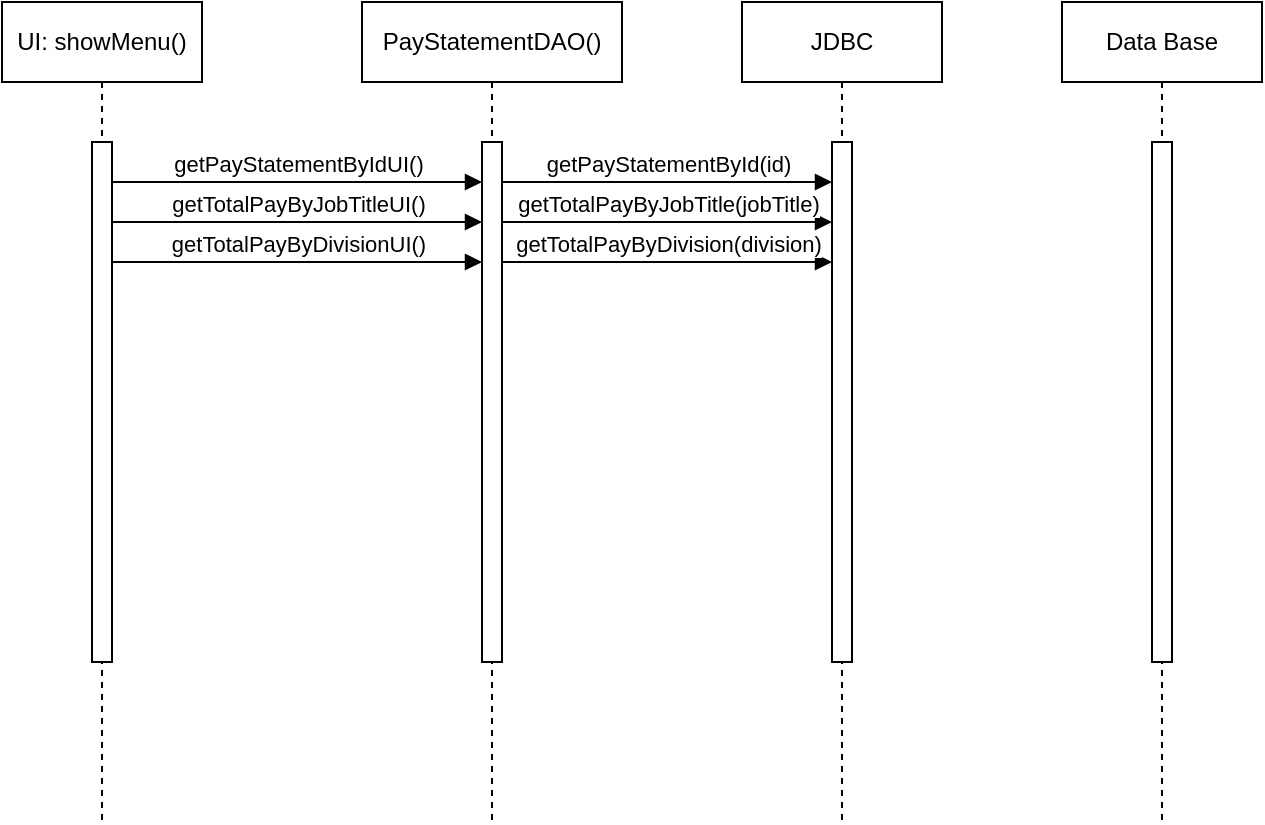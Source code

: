 <mxfile version="24.7.1" type="github">
  <diagram name="Page-1" id="EMbywS06_46YJERvihtH">
    <mxGraphModel dx="1185" dy="636" grid="1" gridSize="10" guides="1" tooltips="1" connect="1" arrows="1" fold="1" page="1" pageScale="1" pageWidth="850" pageHeight="1100" math="0" shadow="0">
      <root>
        <mxCell id="0" />
        <mxCell id="1" parent="0" />
        <mxCell id="vIJQHhq6bZ1wqWFp3NPp-1" value="UI: showMenu()" style="shape=umlLifeline;perimeter=lifelinePerimeter;whiteSpace=wrap;html=1;container=0;dropTarget=0;collapsible=0;recursiveResize=0;outlineConnect=0;portConstraint=eastwest;newEdgeStyle={&quot;edgeStyle&quot;:&quot;elbowEdgeStyle&quot;,&quot;elbow&quot;:&quot;vertical&quot;,&quot;curved&quot;:0,&quot;rounded&quot;:0};" vertex="1" parent="1">
          <mxGeometry x="10" y="30" width="100" height="410" as="geometry" />
        </mxCell>
        <mxCell id="vIJQHhq6bZ1wqWFp3NPp-2" value="" style="html=1;points=[];perimeter=orthogonalPerimeter;outlineConnect=0;targetShapes=umlLifeline;portConstraint=eastwest;newEdgeStyle={&quot;edgeStyle&quot;:&quot;elbowEdgeStyle&quot;,&quot;elbow&quot;:&quot;vertical&quot;,&quot;curved&quot;:0,&quot;rounded&quot;:0};" vertex="1" parent="vIJQHhq6bZ1wqWFp3NPp-1">
          <mxGeometry x="45" y="70" width="10" height="260" as="geometry" />
        </mxCell>
        <mxCell id="vIJQHhq6bZ1wqWFp3NPp-3" value="PayStatementDAO()" style="shape=umlLifeline;perimeter=lifelinePerimeter;whiteSpace=wrap;html=1;container=0;dropTarget=0;collapsible=0;recursiveResize=0;outlineConnect=0;portConstraint=eastwest;newEdgeStyle={&quot;edgeStyle&quot;:&quot;elbowEdgeStyle&quot;,&quot;elbow&quot;:&quot;vertical&quot;,&quot;curved&quot;:0,&quot;rounded&quot;:0};" vertex="1" parent="1">
          <mxGeometry x="190" y="30" width="130" height="410" as="geometry" />
        </mxCell>
        <mxCell id="vIJQHhq6bZ1wqWFp3NPp-4" value="" style="html=1;points=[];perimeter=orthogonalPerimeter;outlineConnect=0;targetShapes=umlLifeline;portConstraint=eastwest;newEdgeStyle={&quot;edgeStyle&quot;:&quot;elbowEdgeStyle&quot;,&quot;elbow&quot;:&quot;vertical&quot;,&quot;curved&quot;:0,&quot;rounded&quot;:0};" vertex="1" parent="vIJQHhq6bZ1wqWFp3NPp-3">
          <mxGeometry x="60" y="70" width="10" height="260" as="geometry" />
        </mxCell>
        <mxCell id="vIJQHhq6bZ1wqWFp3NPp-5" value="JDBC" style="shape=umlLifeline;perimeter=lifelinePerimeter;whiteSpace=wrap;html=1;container=0;dropTarget=0;collapsible=0;recursiveResize=0;outlineConnect=0;portConstraint=eastwest;newEdgeStyle={&quot;edgeStyle&quot;:&quot;elbowEdgeStyle&quot;,&quot;elbow&quot;:&quot;vertical&quot;,&quot;curved&quot;:0,&quot;rounded&quot;:0};" vertex="1" parent="1">
          <mxGeometry x="380" y="30" width="100" height="410" as="geometry" />
        </mxCell>
        <mxCell id="vIJQHhq6bZ1wqWFp3NPp-6" value="" style="html=1;points=[];perimeter=orthogonalPerimeter;outlineConnect=0;targetShapes=umlLifeline;portConstraint=eastwest;newEdgeStyle={&quot;edgeStyle&quot;:&quot;elbowEdgeStyle&quot;,&quot;elbow&quot;:&quot;vertical&quot;,&quot;curved&quot;:0,&quot;rounded&quot;:0};" vertex="1" parent="vIJQHhq6bZ1wqWFp3NPp-5">
          <mxGeometry x="45" y="70" width="10" height="260" as="geometry" />
        </mxCell>
        <mxCell id="vIJQHhq6bZ1wqWFp3NPp-7" value="getPayStatementByIdUI()" style="html=1;verticalAlign=bottom;endArrow=block;edgeStyle=elbowEdgeStyle;elbow=vertical;curved=0;rounded=0;" edge="1" parent="1">
          <mxGeometry relative="1" as="geometry">
            <mxPoint x="65" y="120" as="sourcePoint" />
            <Array as="points">
              <mxPoint x="190" y="120" />
            </Array>
            <mxPoint x="250" y="120" as="targetPoint" />
            <mxPoint as="offset" />
          </mxGeometry>
        </mxCell>
        <mxCell id="vIJQHhq6bZ1wqWFp3NPp-8" value="getTotalPayByJobTitleUI()" style="html=1;verticalAlign=bottom;endArrow=block;edgeStyle=elbowEdgeStyle;elbow=vertical;curved=0;rounded=0;" edge="1" parent="1">
          <mxGeometry relative="1" as="geometry">
            <mxPoint x="65" y="140" as="sourcePoint" />
            <Array as="points">
              <mxPoint x="195" y="140" />
            </Array>
            <mxPoint x="250" y="140" as="targetPoint" />
            <mxPoint as="offset" />
          </mxGeometry>
        </mxCell>
        <mxCell id="vIJQHhq6bZ1wqWFp3NPp-9" value="getTotalPayByDivisionUI()" style="html=1;verticalAlign=bottom;endArrow=block;edgeStyle=elbowEdgeStyle;elbow=vertical;curved=0;rounded=0;" edge="1" parent="1">
          <mxGeometry relative="1" as="geometry">
            <mxPoint x="65" y="160" as="sourcePoint" />
            <Array as="points">
              <mxPoint x="190" y="160" />
            </Array>
            <mxPoint x="250" y="160" as="targetPoint" />
            <mxPoint as="offset" />
          </mxGeometry>
        </mxCell>
        <mxCell id="vIJQHhq6bZ1wqWFp3NPp-10" value="getPayStatementById(id)" style="html=1;verticalAlign=bottom;endArrow=block;edgeStyle=elbowEdgeStyle;elbow=vertical;curved=0;rounded=0;" edge="1" parent="1">
          <mxGeometry relative="1" as="geometry">
            <mxPoint x="260" y="120" as="sourcePoint" />
            <Array as="points">
              <mxPoint x="335" y="120" />
            </Array>
            <mxPoint x="425" y="120" as="targetPoint" />
            <mxPoint as="offset" />
          </mxGeometry>
        </mxCell>
        <mxCell id="vIJQHhq6bZ1wqWFp3NPp-11" value="getTotalPayByJobTitle(jobTitle)" style="html=1;verticalAlign=bottom;endArrow=block;edgeStyle=elbowEdgeStyle;elbow=vertical;curved=0;rounded=0;" edge="1" parent="1">
          <mxGeometry relative="1" as="geometry">
            <mxPoint x="260" y="140" as="sourcePoint" />
            <Array as="points">
              <mxPoint x="340" y="140" />
            </Array>
            <mxPoint x="425" y="140" as="targetPoint" />
            <mxPoint as="offset" />
          </mxGeometry>
        </mxCell>
        <mxCell id="vIJQHhq6bZ1wqWFp3NPp-12" value="getTotalPayByDivision(division)" style="html=1;verticalAlign=bottom;endArrow=block;edgeStyle=elbowEdgeStyle;elbow=vertical;curved=0;rounded=0;" edge="1" parent="1">
          <mxGeometry relative="1" as="geometry">
            <mxPoint x="260" y="160" as="sourcePoint" />
            <Array as="points">
              <mxPoint x="335" y="160" />
            </Array>
            <mxPoint x="425" y="160" as="targetPoint" />
            <mxPoint as="offset" />
          </mxGeometry>
        </mxCell>
        <mxCell id="vIJQHhq6bZ1wqWFp3NPp-13" value="Data Base" style="shape=umlLifeline;perimeter=lifelinePerimeter;whiteSpace=wrap;html=1;container=0;dropTarget=0;collapsible=0;recursiveResize=0;outlineConnect=0;portConstraint=eastwest;newEdgeStyle={&quot;edgeStyle&quot;:&quot;elbowEdgeStyle&quot;,&quot;elbow&quot;:&quot;vertical&quot;,&quot;curved&quot;:0,&quot;rounded&quot;:0};size=40;" vertex="1" parent="1">
          <mxGeometry x="540" y="30" width="100" height="410" as="geometry" />
        </mxCell>
        <mxCell id="vIJQHhq6bZ1wqWFp3NPp-14" value="" style="html=1;points=[];perimeter=orthogonalPerimeter;outlineConnect=0;targetShapes=umlLifeline;portConstraint=eastwest;newEdgeStyle={&quot;edgeStyle&quot;:&quot;elbowEdgeStyle&quot;,&quot;elbow&quot;:&quot;vertical&quot;,&quot;curved&quot;:0,&quot;rounded&quot;:0};" vertex="1" parent="vIJQHhq6bZ1wqWFp3NPp-13">
          <mxGeometry x="45" y="70" width="10" height="260" as="geometry" />
        </mxCell>
      </root>
    </mxGraphModel>
  </diagram>
</mxfile>
